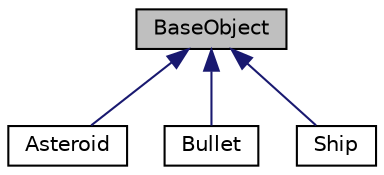 digraph "BaseObject"
{
 // LATEX_PDF_SIZE
  edge [fontname="Helvetica",fontsize="10",labelfontname="Helvetica",labelfontsize="10"];
  node [fontname="Helvetica",fontsize="10",shape=record];
  Node1 [label="BaseObject",height=0.2,width=0.4,color="black", fillcolor="grey75", style="filled", fontcolor="black",tooltip=" "];
  Node1 -> Node2 [dir="back",color="midnightblue",fontsize="10",style="solid",fontname="Helvetica"];
  Node2 [label="Asteroid",height=0.2,width=0.4,color="black", fillcolor="white", style="filled",URL="$classAsteroid.html",tooltip="Game object Asteroid class."];
  Node1 -> Node3 [dir="back",color="midnightblue",fontsize="10",style="solid",fontname="Helvetica"];
  Node3 [label="Bullet",height=0.2,width=0.4,color="black", fillcolor="white", style="filled",URL="$classBullet.html",tooltip=" "];
  Node1 -> Node4 [dir="back",color="midnightblue",fontsize="10",style="solid",fontname="Helvetica"];
  Node4 [label="Ship",height=0.2,width=0.4,color="black", fillcolor="white", style="filled",URL="$classShip.html",tooltip=" "];
}
